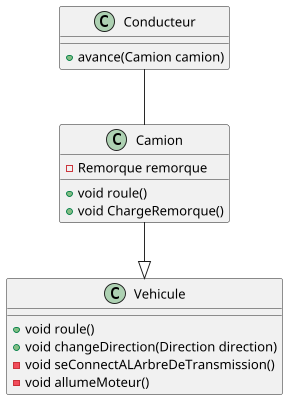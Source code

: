 @startuml redefinition
scale 400*400

class Conducteur {
    + avance(Camion camion)
}

class Vehicule {
    + void roule()
    + void changeDirection(Direction direction)
    - void seConnectALArbreDeTransmission()
    - void allumeMoteur()
}

class Camion {
    - Remorque remorque
    + void roule()
    + void ChargeRemorque()
}

Camion --|> Vehicule
Conducteur -- Camion

@enduml